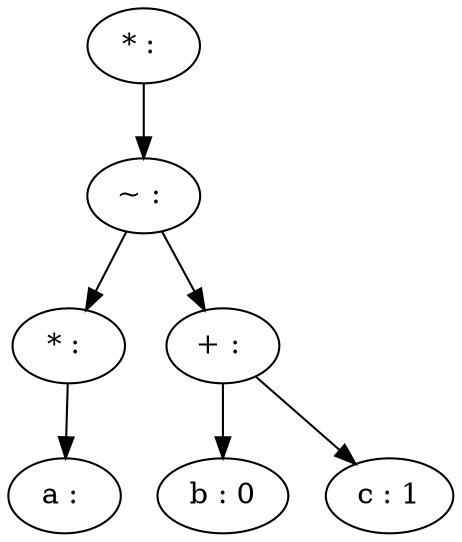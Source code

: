 // Iteration: 0
digraph {
	0 [label="* : "]
	1 [label="~ : "]
	2 [label="* : "]
	3 [label="a : "]
	4 [label="+ : "]
	5 [label="b : 0"]
	6 [label="c : 1"]
	0 -> 1
	1 -> 2
	2 -> 3
	1 -> 4
	4 -> 5
	4 -> 6
}
